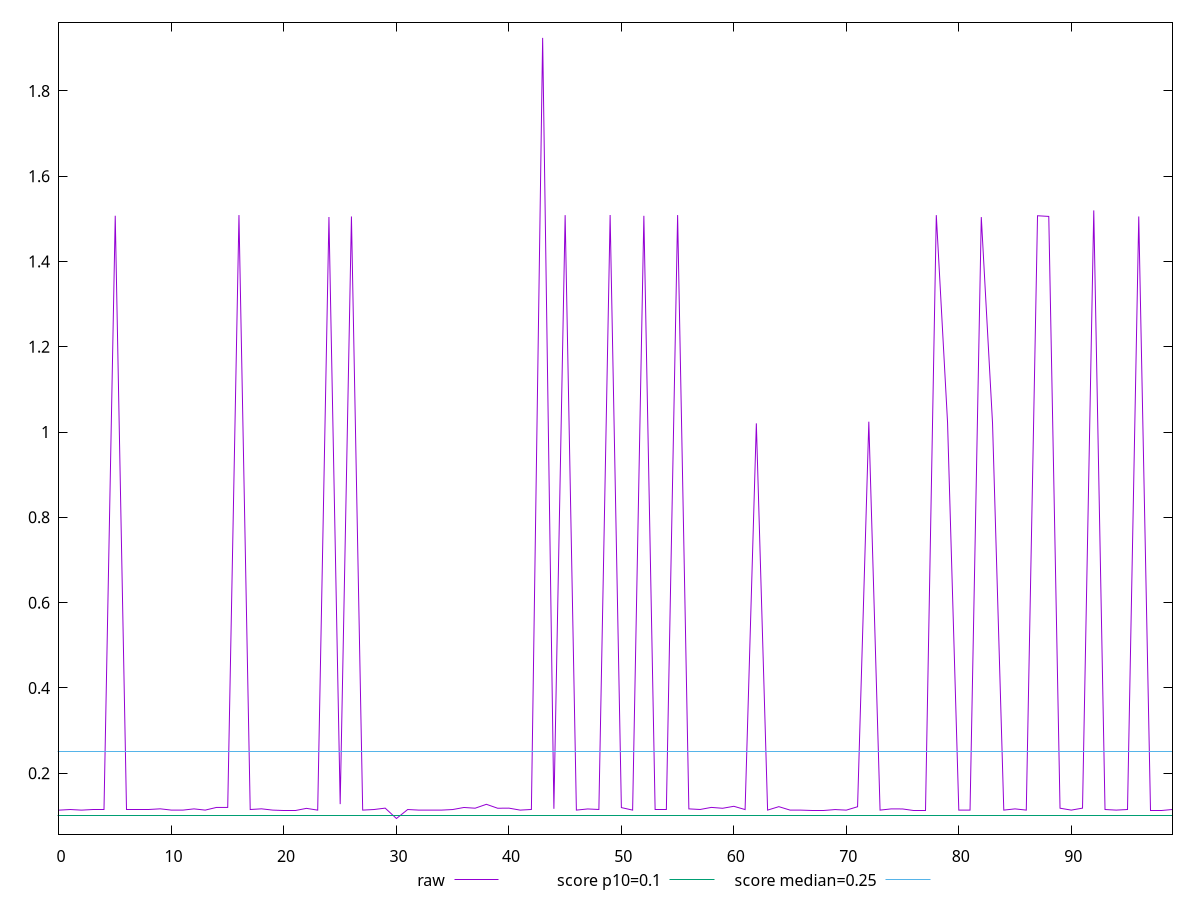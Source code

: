 reset

$raw <<EOF
0 0.113388671875
1 0.11484619140625
2 0.11342529296875001
3 0.11484619140625
4 0.11494140625
5 1.5073332977294922
6 0.11484619140625
7 0.11484619140625
8 0.11494140625
9 0.11648437500000001
10 0.11348388671875
11 0.11342529296875001
12 0.1163525390625
13 0.11348388671875
14 0.11976074218749999
15 0.11982666015625001
16 1.5089617156982422
17 0.11485595703125
18 0.11648437500000001
19 0.11348388671875
20 0.11342529296875001
21 0.11342529296875001
22 0.11756591796875002
23 0.11342529296875001
24 1.5043328094482422
25 0.12750732421875
26 1.5056951141357422
27 0.11348388671875
28 0.11484619140625
29 0.11811279296875
30 0.09375
31 0.11484619140625
32 0.11348388671875
33 0.11342529296875001
34 0.11348388671875
35 0.11480712890625
36 0.11962158203125
37 0.1179443359375
38 0.1270849609375
39 0.11785644531250002
40 0.11811279296875
41 0.11348388671875
42 0.11494140625
43 1.9244194030761719
44 0.11648437500000001
45 1.508793258666992
46 0.11348388671875
47 0.11619384765625
48 0.11494140625
49 1.5091309356689453
50 0.1193603515625
51 0.11348388671875
52 1.5072014617919922
53 0.11494140625
54 0.11484619140625
55 1.5089617156982422
56 0.1163525390625
57 0.11494140625
58 0.11982666015625001
59 0.1177685546875
60 0.12241210937500001
61 0.11474853515625
62 1.0205493164062498
63 0.11348388671875
64 0.12156982421875
65 0.11348388671875
66 0.11342529296875001
67 0.11348388671875
68 0.11348388671875
69 0.11474853515625
70 0.11342529296875001
71 0.12138427734375
72 1.02438720703125
73 0.11348388671875
74 0.1163525390625
75 0.11619384765625
76 0.11348388671875
77 0.11348388671875
78 1.5088249969482421
79 1.0226025390625002
80 0.11342529296875001
81 0.11348388671875
82 1.504274215698242
83 1.0205905490451388
84 0.11348388671875
85 0.1163525390625
86 0.11348388671875
87 1.5073332977294922
88 1.505790328979492
89 0.1179443359375
90 0.11348388671875
91 0.11811279296875
92 1.5199431610107421
93 0.11484619140625
94 0.11348388671875
95 0.11484619140625
96 1.5056951141357422
97 0.11348388671875
98 0.11348388671875
99 0.11494140625
EOF

set key outside below
set xrange [0:99]
set yrange [0.057136611938476564:1.9610327911376952]
set trange [0.057136611938476564:1.9610327911376952]
set terminal svg size 640, 500 enhanced background rgb 'white'
set output "reports/report_00028_2021-02-24T12-49-42.674Z/cumulative-layout-shift/samples/astro/raw/values.svg"

plot $raw title "raw" with line, \
     0.1 title "score p10=0.1", \
     0.25 title "score median=0.25"

reset

